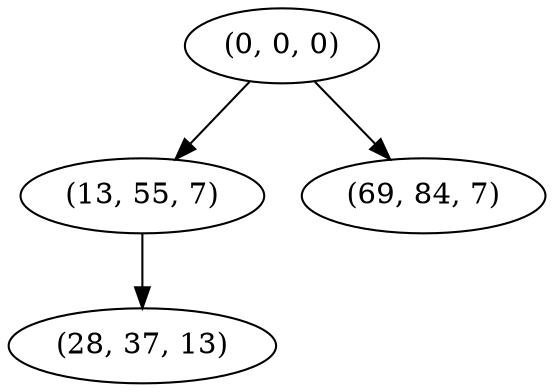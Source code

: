digraph tree {
    "(0, 0, 0)";
    "(13, 55, 7)";
    "(28, 37, 13)";
    "(69, 84, 7)";
    "(0, 0, 0)" -> "(13, 55, 7)";
    "(0, 0, 0)" -> "(69, 84, 7)";
    "(13, 55, 7)" -> "(28, 37, 13)";
}
